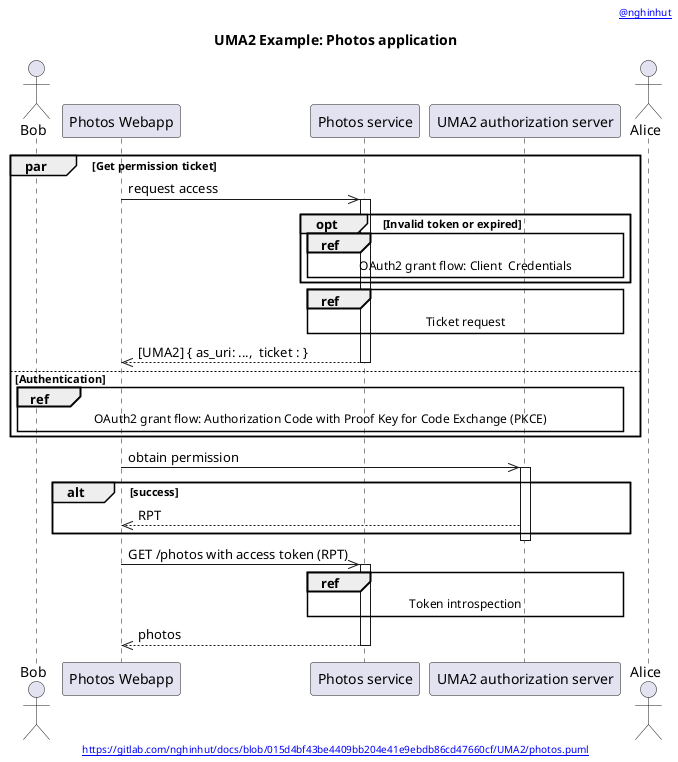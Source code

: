 @startuml
'-----START auto generated metadata please keep comment here to allow auto update-----
'-----DON'T EDIT THIS SECTION, INSTEAD RE-RUN prebuild.sh TO UPDATE-----
header [[https://www.nghinhut.dev?from=http%5C%3A%5C%2F%5C%2Fwww%5C.plantuml%5C.com%5C%2Fplantuml%5C%2Fproxy%3Ffmt%3Dsvg%5C%26src%3Dhttps%5C%3A%5C%2F%5C%2Fgitlab%5C.com%5C%2Fnghinhut%5C%2Fdocs%5C%2Fraw%5C%2F015d4bf43be4409bb204e41e9ebdb86cd47660cf%5C%2FUMA2%5C%2Fphotos%5C.puml%0A @nghinhut]]
footer [[http://www.plantuml.com/plantuml/proxy?fmt=svg&src=https://gitlab.com/nghinhut/docs/raw/015d4bf43be4409bb204e41e9ebdb86cd47660cf/UMA2/photos.puml https://gitlab.com/nghinhut/docs/blob/015d4bf43be4409bb204e41e9ebdb86cd47660cf/UMA2/photos.puml]]
'-----END auto generated metadata please keep comment here to allow auto update-----
title UMA2 Example: Photos application

actor "Bob" as rp
participant "Photos Webapp" as client
participant "Photos service" as rs
participant "UMA2 authorization server" as as
actor "Alice" as ro

par Get permission ticket
    client ->> rs : request access
    activate rs

    opt Invalid token or expired
        ref over rs, as : OAuth2 grant flow: Client  Credentials
    end

    ref over rs, as : Ticket request

    client <<-- rs : [UMA2] { as_uri: ...,  ticket : }
    deactivate rs
else Authentication
    ref over rp, as : OAuth2 grant flow: Authorization Code with Proof Key for Code Exchange (PKCE)
end

client ->> as : obtain permission
activate as
alt success
client <<-- as : RPT
end
deactivate as

client ->> rs : GET /photos with access token (RPT)
activate rs
ref over rs, as : Token introspection
client <<-- rs : photos
deactivate rs
@enduml